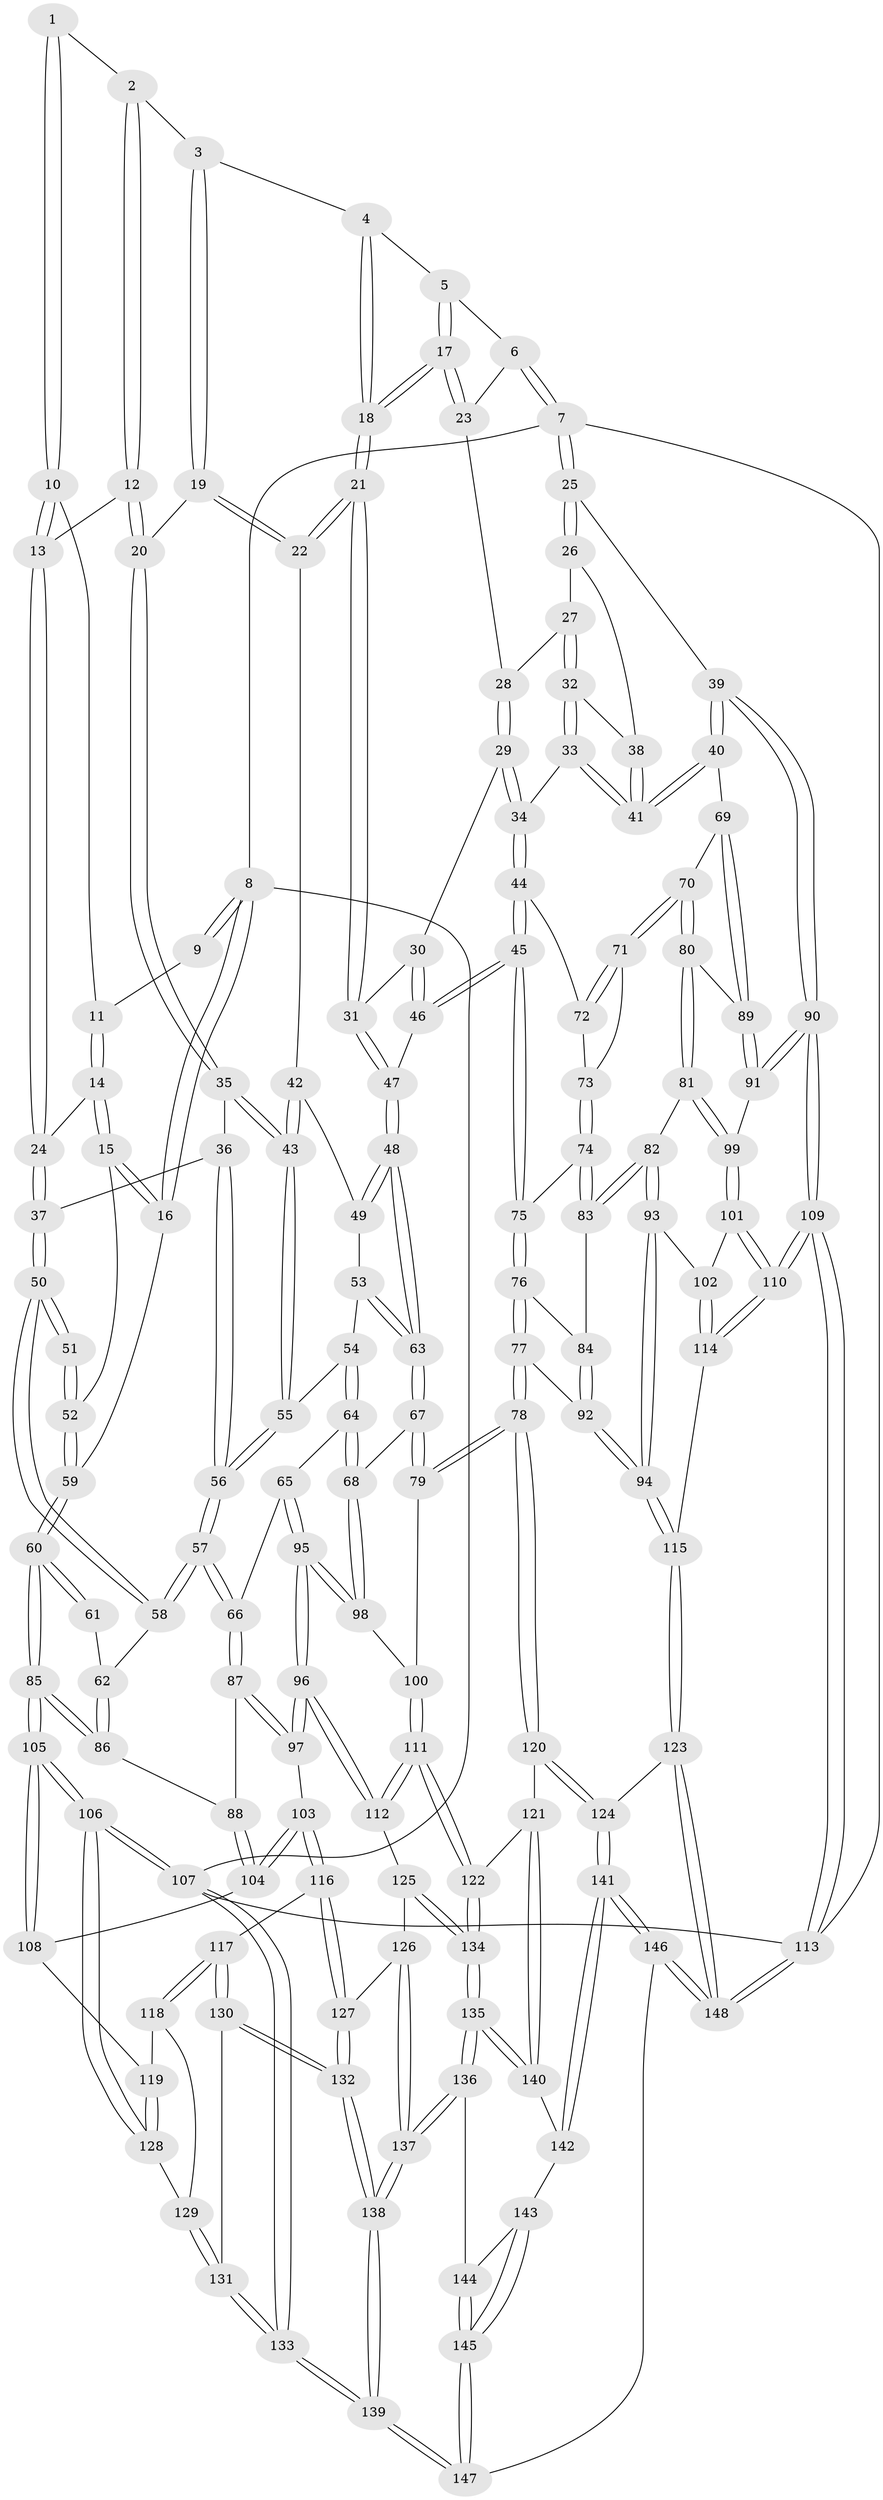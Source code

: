 // Generated by graph-tools (version 1.1) at 2025/01/03/09/25 05:01:53]
// undirected, 148 vertices, 367 edges
graph export_dot {
graph [start="1"]
  node [color=gray90,style=filled];
  1 [pos="+0.2241814261895863+0"];
  2 [pos="+0.38087439536476525+0"];
  3 [pos="+0.45923814436644533+0"];
  4 [pos="+0.46395738027704986+0"];
  5 [pos="+0.48285218930172524+0"];
  6 [pos="+0.7974288526703599+0"];
  7 [pos="+1+0"];
  8 [pos="+0+0"];
  9 [pos="+0+0"];
  10 [pos="+0.17141455260506322+0.08797253562182134"];
  11 [pos="+0.04164004356586269+0.08914506326984589"];
  12 [pos="+0.2772744532641242+0.14229724343253564"];
  13 [pos="+0.18052043557997968+0.14823289117770289"];
  14 [pos="+0+0.16499765229115146"];
  15 [pos="+0+0.21174017590813418"];
  16 [pos="+0+0.2248573751788851"];
  17 [pos="+0.64309454320285+0.17301673065442333"];
  18 [pos="+0.5714535413876847+0.24555817373410116"];
  19 [pos="+0.38081320558156556+0.17279950531224758"];
  20 [pos="+0.37574195950777073+0.1745769492914892"];
  21 [pos="+0.5663080653827556+0.26278798161787087"];
  22 [pos="+0.42722498657836167+0.21181855429445215"];
  23 [pos="+0.7743809946849686+0.0675047820658132"];
  24 [pos="+0.1586498748307644+0.2114482997713959"];
  25 [pos="+1+0"];
  26 [pos="+0.9999385521879748+0.176273142039423"];
  27 [pos="+0.9198086274048223+0.18246858086041778"];
  28 [pos="+0.7928901720369972+0.11262006848225074"];
  29 [pos="+0.7907406473194585+0.19620444222551864"];
  30 [pos="+0.7657334353941645+0.21062807749018572"];
  31 [pos="+0.5772840337182386+0.30171254242163403"];
  32 [pos="+0.8922641322520181+0.26066933964430394"];
  33 [pos="+0.861854477982368+0.32782001784187914"];
  34 [pos="+0.8300905505402232+0.32709391321544107"];
  35 [pos="+0.28144458010908363+0.28168392898505906"];
  36 [pos="+0.21898117147974805+0.26594996460922143"];
  37 [pos="+0.1659119565306105+0.2446619537721396"];
  38 [pos="+0.9767368607175296+0.22585730701326995"];
  39 [pos="+1+0.439024547833701"];
  40 [pos="+1+0.4236331570431759"];
  41 [pos="+0.9308409220023546+0.3525087709531261"];
  42 [pos="+0.39267887451423045+0.28751275017331546"];
  43 [pos="+0.2814846350617076+0.28174290217750103"];
  44 [pos="+0.8043322800844823+0.34653684970783394"];
  45 [pos="+0.6845590403995224+0.3723255055360732"];
  46 [pos="+0.6542753562958238+0.3576790945026939"];
  47 [pos="+0.5802967024930678+0.32495032941762414"];
  48 [pos="+0.5564406880249587+0.35137935838308365"];
  49 [pos="+0.3962273231037305+0.3139664947895241"];
  50 [pos="+0.13649990812223337+0.28895970126804543"];
  51 [pos="+0.13638445826895396+0.28901377373715936"];
  52 [pos="+0.10876460555035554+0.2865237451911334"];
  53 [pos="+0.3593668154610396+0.35179968320534905"];
  54 [pos="+0.3299314738223866+0.3567395084630104"];
  55 [pos="+0.30624363069643507+0.33680555378843663"];
  56 [pos="+0.2303017606699833+0.4107417447775923"];
  57 [pos="+0.19715233075256533+0.4647441554900294"];
  58 [pos="+0.1823595207161972+0.4543656704359046"];
  59 [pos="+0+0.37092099979966753"];
  60 [pos="+0+0.39745051012129573"];
  61 [pos="+0.09995064153698247+0.32417260646389223"];
  62 [pos="+0.03811210513335257+0.4517983843867621"];
  63 [pos="+0.5104492917120308+0.42364763049667203"];
  64 [pos="+0.3381571045304208+0.4823526739732526"];
  65 [pos="+0.23086102338304199+0.498162947897841"];
  66 [pos="+0.21549576155079006+0.49362625113248804"];
  67 [pos="+0.48382033990945517+0.5007230268474228"];
  68 [pos="+0.3844639860920181+0.5022635282275447"];
  69 [pos="+0.9825840682286366+0.45646639790719024"];
  70 [pos="+0.9175730925285026+0.4909338444360413"];
  71 [pos="+0.88747420327713+0.4789348503187203"];
  72 [pos="+0.805212196899367+0.35150368212190175"];
  73 [pos="+0.8183757473523907+0.461675365261337"];
  74 [pos="+0.8027038944136589+0.4884882314887897"];
  75 [pos="+0.694032978937848+0.42617467427246625"];
  76 [pos="+0.6931581844348512+0.4991876754697377"];
  77 [pos="+0.5982751995540717+0.6120535989390088"];
  78 [pos="+0.5634441759658925+0.6143951597701987"];
  79 [pos="+0.5264650977046471+0.5812600084564898"];
  80 [pos="+0.8734120220725172+0.5499473671787936"];
  81 [pos="+0.8328892706945206+0.5702695242361026"];
  82 [pos="+0.8294715458833484+0.5714032665735603"];
  83 [pos="+0.7952065924321154+0.5377228574478008"];
  84 [pos="+0.7724707020995334+0.5364310921949882"];
  85 [pos="+0+0.4940876900647037"];
  86 [pos="+0+0.497455726343289"];
  87 [pos="+0.14928899017390154+0.5793353253122266"];
  88 [pos="+0.08993562567326878+0.5881529203124605"];
  89 [pos="+0.9393007271385685+0.6000363001495846"];
  90 [pos="+1+0.7985688699366126"];
  91 [pos="+0.9553091143812898+0.6305788170799091"];
  92 [pos="+0.6751008410027112+0.6460728277532238"];
  93 [pos="+0.8155708108433343+0.6262027194975827"];
  94 [pos="+0.7242153349401621+0.6820038662857729"];
  95 [pos="+0.28842731006294253+0.6542678039491209"];
  96 [pos="+0.27853223904995594+0.6827023061700358"];
  97 [pos="+0.1866782977268226+0.6548565646372038"];
  98 [pos="+0.33551894421982126+0.6182827129910998"];
  99 [pos="+0.9228203916059549+0.6342733542527129"];
  100 [pos="+0.4190536418103113+0.6458728092764316"];
  101 [pos="+0.8717858900565008+0.656723994937435"];
  102 [pos="+0.8451598181046458+0.6524955042532319"];
  103 [pos="+0.13952395407652624+0.7025003398149707"];
  104 [pos="+0.08163379881804017+0.6459524097281077"];
  105 [pos="+0+0.5777516254853671"];
  106 [pos="+0+0.6688125011837524"];
  107 [pos="+0+1"];
  108 [pos="+0.04894369410599605+0.6808506862472703"];
  109 [pos="+1+0.8596336189707192"];
  110 [pos="+1+0.8290036997874088"];
  111 [pos="+0.36344051552953205+0.7524626492297791"];
  112 [pos="+0.29139726781455294+0.7227339040059256"];
  113 [pos="+1+1"];
  114 [pos="+0.858638824774372+0.825454585222232"];
  115 [pos="+0.761048899438887+0.8442294890713178"];
  116 [pos="+0.13359770866961734+0.7254905433661025"];
  117 [pos="+0.0843691532016408+0.7404606277753033"];
  118 [pos="+0.057418189101288424+0.7190359676634595"];
  119 [pos="+0.05650464088927501+0.7173869618896663"];
  120 [pos="+0.5247072566816682+0.787704346320349"];
  121 [pos="+0.43470268768597037+0.7982053365054502"];
  122 [pos="+0.3695995112131715+0.7587777282203226"];
  123 [pos="+0.755201342869367+0.8502636759148359"];
  124 [pos="+0.5761648826193818+0.8455052934824195"];
  125 [pos="+0.28345385330444417+0.7308921541436206"];
  126 [pos="+0.2725836585202622+0.738225241900858"];
  127 [pos="+0.178773936098646+0.7764881523624086"];
  128 [pos="+0+0.7203510515245333"];
  129 [pos="+0.016779650491087334+0.7517789169179515"];
  130 [pos="+0.07506000155336998+0.7747021817113768"];
  131 [pos="+0.0298347661457442+0.8085411272659768"];
  132 [pos="+0.15568297763590722+0.8527766963904717"];
  133 [pos="+0+1"];
  134 [pos="+0.28032094899762144+0.9052206538451175"];
  135 [pos="+0.2760933250721317+0.9184295111471058"];
  136 [pos="+0.2596040319078996+0.9341714451603266"];
  137 [pos="+0.1949952681715539+0.9679609282316219"];
  138 [pos="+0.15909328792655336+0.9922084541145123"];
  139 [pos="+0+1"];
  140 [pos="+0.4003106255271138+0.8791313867729017"];
  141 [pos="+0.5283147054311271+0.9982126971971604"];
  142 [pos="+0.41913259558229826+0.9276270403152359"];
  143 [pos="+0.38183445223663603+0.9664853247109664"];
  144 [pos="+0.3408609851390329+0.9595439810704013"];
  145 [pos="+0.4288260728257476+1"];
  146 [pos="+0.5478274083519741+1"];
  147 [pos="+0.4450099409270391+1"];
  148 [pos="+0.752413953890049+1"];
  1 -- 2;
  1 -- 10;
  1 -- 10;
  2 -- 3;
  2 -- 12;
  2 -- 12;
  3 -- 4;
  3 -- 19;
  3 -- 19;
  4 -- 5;
  4 -- 18;
  4 -- 18;
  5 -- 6;
  5 -- 17;
  5 -- 17;
  6 -- 7;
  6 -- 7;
  6 -- 23;
  7 -- 8;
  7 -- 25;
  7 -- 25;
  7 -- 113;
  8 -- 9;
  8 -- 9;
  8 -- 16;
  8 -- 16;
  8 -- 107;
  9 -- 11;
  10 -- 11;
  10 -- 13;
  10 -- 13;
  11 -- 14;
  11 -- 14;
  12 -- 13;
  12 -- 20;
  12 -- 20;
  13 -- 24;
  13 -- 24;
  14 -- 15;
  14 -- 15;
  14 -- 24;
  15 -- 16;
  15 -- 16;
  15 -- 52;
  16 -- 59;
  17 -- 18;
  17 -- 18;
  17 -- 23;
  17 -- 23;
  18 -- 21;
  18 -- 21;
  19 -- 20;
  19 -- 22;
  19 -- 22;
  20 -- 35;
  20 -- 35;
  21 -- 22;
  21 -- 22;
  21 -- 31;
  21 -- 31;
  22 -- 42;
  23 -- 28;
  24 -- 37;
  24 -- 37;
  25 -- 26;
  25 -- 26;
  25 -- 39;
  26 -- 27;
  26 -- 38;
  27 -- 28;
  27 -- 32;
  27 -- 32;
  28 -- 29;
  28 -- 29;
  29 -- 30;
  29 -- 34;
  29 -- 34;
  30 -- 31;
  30 -- 46;
  30 -- 46;
  31 -- 47;
  31 -- 47;
  32 -- 33;
  32 -- 33;
  32 -- 38;
  33 -- 34;
  33 -- 41;
  33 -- 41;
  34 -- 44;
  34 -- 44;
  35 -- 36;
  35 -- 43;
  35 -- 43;
  36 -- 37;
  36 -- 56;
  36 -- 56;
  37 -- 50;
  37 -- 50;
  38 -- 41;
  38 -- 41;
  39 -- 40;
  39 -- 40;
  39 -- 90;
  39 -- 90;
  40 -- 41;
  40 -- 41;
  40 -- 69;
  42 -- 43;
  42 -- 43;
  42 -- 49;
  43 -- 55;
  43 -- 55;
  44 -- 45;
  44 -- 45;
  44 -- 72;
  45 -- 46;
  45 -- 46;
  45 -- 75;
  45 -- 75;
  46 -- 47;
  47 -- 48;
  47 -- 48;
  48 -- 49;
  48 -- 49;
  48 -- 63;
  48 -- 63;
  49 -- 53;
  50 -- 51;
  50 -- 51;
  50 -- 58;
  50 -- 58;
  51 -- 52;
  51 -- 52;
  52 -- 59;
  52 -- 59;
  53 -- 54;
  53 -- 63;
  53 -- 63;
  54 -- 55;
  54 -- 64;
  54 -- 64;
  55 -- 56;
  55 -- 56;
  56 -- 57;
  56 -- 57;
  57 -- 58;
  57 -- 58;
  57 -- 66;
  57 -- 66;
  58 -- 62;
  59 -- 60;
  59 -- 60;
  60 -- 61;
  60 -- 61;
  60 -- 85;
  60 -- 85;
  61 -- 62;
  62 -- 86;
  62 -- 86;
  63 -- 67;
  63 -- 67;
  64 -- 65;
  64 -- 68;
  64 -- 68;
  65 -- 66;
  65 -- 95;
  65 -- 95;
  66 -- 87;
  66 -- 87;
  67 -- 68;
  67 -- 79;
  67 -- 79;
  68 -- 98;
  68 -- 98;
  69 -- 70;
  69 -- 89;
  69 -- 89;
  70 -- 71;
  70 -- 71;
  70 -- 80;
  70 -- 80;
  71 -- 72;
  71 -- 72;
  71 -- 73;
  72 -- 73;
  73 -- 74;
  73 -- 74;
  74 -- 75;
  74 -- 83;
  74 -- 83;
  75 -- 76;
  75 -- 76;
  76 -- 77;
  76 -- 77;
  76 -- 84;
  77 -- 78;
  77 -- 78;
  77 -- 92;
  78 -- 79;
  78 -- 79;
  78 -- 120;
  78 -- 120;
  79 -- 100;
  80 -- 81;
  80 -- 81;
  80 -- 89;
  81 -- 82;
  81 -- 99;
  81 -- 99;
  82 -- 83;
  82 -- 83;
  82 -- 93;
  82 -- 93;
  83 -- 84;
  84 -- 92;
  84 -- 92;
  85 -- 86;
  85 -- 86;
  85 -- 105;
  85 -- 105;
  86 -- 88;
  87 -- 88;
  87 -- 97;
  87 -- 97;
  88 -- 104;
  88 -- 104;
  89 -- 91;
  89 -- 91;
  90 -- 91;
  90 -- 91;
  90 -- 109;
  90 -- 109;
  91 -- 99;
  92 -- 94;
  92 -- 94;
  93 -- 94;
  93 -- 94;
  93 -- 102;
  94 -- 115;
  94 -- 115;
  95 -- 96;
  95 -- 96;
  95 -- 98;
  95 -- 98;
  96 -- 97;
  96 -- 97;
  96 -- 112;
  96 -- 112;
  97 -- 103;
  98 -- 100;
  99 -- 101;
  99 -- 101;
  100 -- 111;
  100 -- 111;
  101 -- 102;
  101 -- 110;
  101 -- 110;
  102 -- 114;
  102 -- 114;
  103 -- 104;
  103 -- 104;
  103 -- 116;
  103 -- 116;
  104 -- 108;
  105 -- 106;
  105 -- 106;
  105 -- 108;
  105 -- 108;
  106 -- 107;
  106 -- 107;
  106 -- 128;
  106 -- 128;
  107 -- 133;
  107 -- 133;
  107 -- 113;
  108 -- 119;
  109 -- 110;
  109 -- 110;
  109 -- 113;
  109 -- 113;
  110 -- 114;
  110 -- 114;
  111 -- 112;
  111 -- 112;
  111 -- 122;
  111 -- 122;
  112 -- 125;
  113 -- 148;
  113 -- 148;
  114 -- 115;
  115 -- 123;
  115 -- 123;
  116 -- 117;
  116 -- 127;
  116 -- 127;
  117 -- 118;
  117 -- 118;
  117 -- 130;
  117 -- 130;
  118 -- 119;
  118 -- 129;
  119 -- 128;
  119 -- 128;
  120 -- 121;
  120 -- 124;
  120 -- 124;
  121 -- 122;
  121 -- 140;
  121 -- 140;
  122 -- 134;
  122 -- 134;
  123 -- 124;
  123 -- 148;
  123 -- 148;
  124 -- 141;
  124 -- 141;
  125 -- 126;
  125 -- 134;
  125 -- 134;
  126 -- 127;
  126 -- 137;
  126 -- 137;
  127 -- 132;
  127 -- 132;
  128 -- 129;
  129 -- 131;
  129 -- 131;
  130 -- 131;
  130 -- 132;
  130 -- 132;
  131 -- 133;
  131 -- 133;
  132 -- 138;
  132 -- 138;
  133 -- 139;
  133 -- 139;
  134 -- 135;
  134 -- 135;
  135 -- 136;
  135 -- 136;
  135 -- 140;
  135 -- 140;
  136 -- 137;
  136 -- 137;
  136 -- 144;
  137 -- 138;
  137 -- 138;
  138 -- 139;
  138 -- 139;
  139 -- 147;
  139 -- 147;
  140 -- 142;
  141 -- 142;
  141 -- 142;
  141 -- 146;
  141 -- 146;
  142 -- 143;
  143 -- 144;
  143 -- 145;
  143 -- 145;
  144 -- 145;
  144 -- 145;
  145 -- 147;
  145 -- 147;
  146 -- 147;
  146 -- 148;
  146 -- 148;
}
